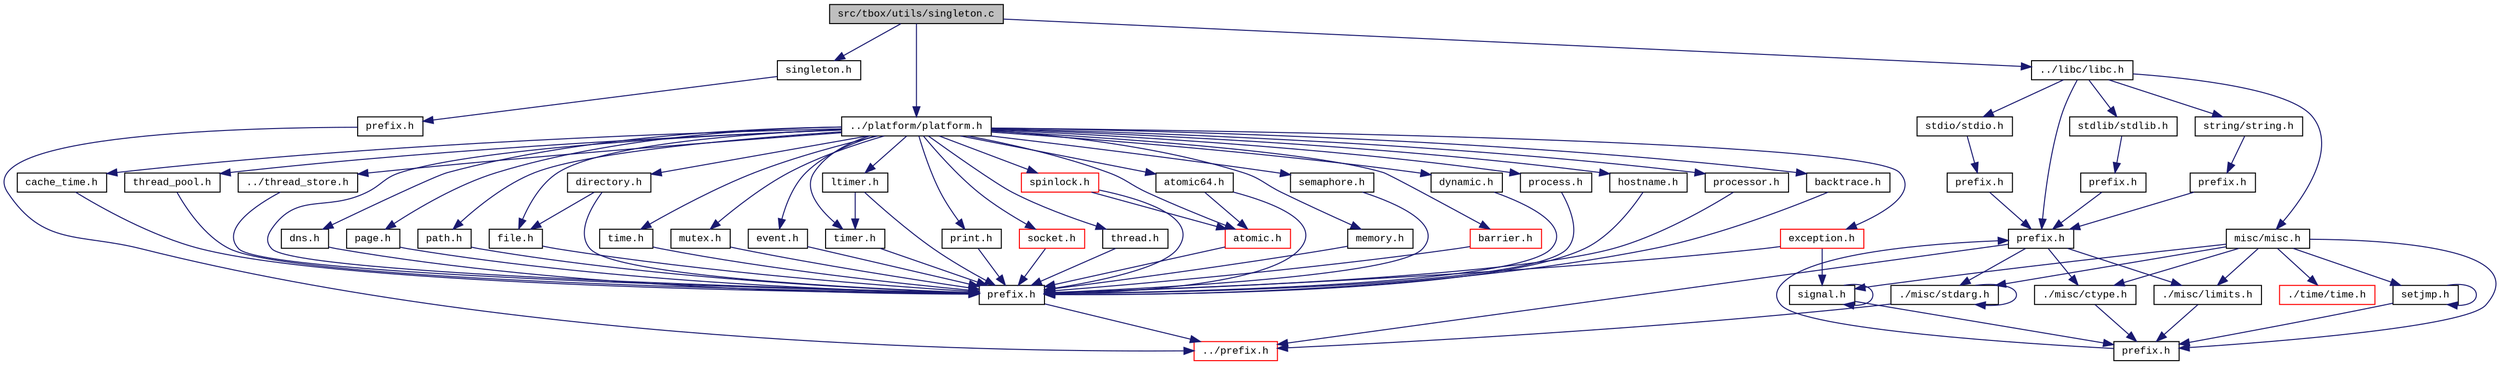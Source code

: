 digraph "src/tbox/utils/singleton.c"
{
  edge [fontname="CourierNew",fontsize="10",labelfontname="CourierNew",labelfontsize="10"];
  node [fontname="CourierNew",fontsize="10",shape=record];
  Node1 [label="src/tbox/utils/singleton.c",height=0.2,width=0.4,color="black", fillcolor="grey75", style="filled" fontcolor="black"];
  Node1 -> Node2 [color="midnightblue",fontsize="10",style="solid"];
  Node2 [label="singleton.h",height=0.2,width=0.4,color="black", fillcolor="white", style="filled",URL="$d4/d0b/singleton_8h.html"];
  Node2 -> Node3 [color="midnightblue",fontsize="10",style="solid"];
  Node3 [label="prefix.h",height=0.2,width=0.4,color="black", fillcolor="white", style="filled",URL="$de/d60/utils_2prefix_8h_source.html"];
  Node3 -> Node4 [color="midnightblue",fontsize="10",style="solid"];
  Node4 [label="../prefix.h",height=0.2,width=0.4,color="red", fillcolor="white", style="filled",URL="$df/d5c/prefix_8h_source.html"];
  Node1 -> Node5 [color="midnightblue",fontsize="10",style="solid"];
  Node5 [label="../libc/libc.h",height=0.2,width=0.4,color="black", fillcolor="white", style="filled",URL="$db/dc8/libc_8h.html"];
  Node5 -> Node6 [color="midnightblue",fontsize="10",style="solid"];
  Node6 [label="prefix.h",height=0.2,width=0.4,color="black", fillcolor="white", style="filled",URL="$d4/df0/libc_2prefix_8h_source.html"];
  Node6 -> Node4 [color="midnightblue",fontsize="10",style="solid"];
  Node6 -> Node7 [color="midnightblue",fontsize="10",style="solid"];
  Node7 [label="./misc/ctype.h",height=0.2,width=0.4,color="black", fillcolor="white", style="filled",URL="$d7/d0d/ctype_8h.html"];
  Node7 -> Node8 [color="midnightblue",fontsize="10",style="solid"];
  Node8 [label="prefix.h",height=0.2,width=0.4,color="black", fillcolor="white", style="filled",URL="$d4/d8c/libc_2misc_2prefix_8h_source.html"];
  Node8 -> Node6 [color="midnightblue",fontsize="10",style="solid"];
  Node6 -> Node9 [color="midnightblue",fontsize="10",style="solid"];
  Node9 [label="./misc/limits.h",height=0.2,width=0.4,color="black", fillcolor="white", style="filled",URL="$d8/dab/libc_2misc_2limits_8h_source.html"];
  Node9 -> Node8 [color="midnightblue",fontsize="10",style="solid"];
  Node6 -> Node10 [color="midnightblue",fontsize="10",style="solid"];
  Node10 [label="./misc/stdarg.h",height=0.2,width=0.4,color="black", fillcolor="white", style="filled",URL="$d1/d2d/stdarg_8h.html"];
  Node10 -> Node4 [color="midnightblue",fontsize="10",style="solid"];
  Node10 -> Node10 [color="midnightblue",fontsize="10",style="solid"];
  Node5 -> Node11 [color="midnightblue",fontsize="10",style="solid"];
  Node11 [label="misc/misc.h",height=0.2,width=0.4,color="black", fillcolor="white", style="filled",URL="$d4/d08/misc_8h.html"];
  Node11 -> Node8 [color="midnightblue",fontsize="10",style="solid"];
  Node11 -> Node7 [color="midnightblue",fontsize="10",style="solid"];
  Node11 -> Node10 [color="midnightblue",fontsize="10",style="solid"];
  Node11 -> Node12 [color="midnightblue",fontsize="10",style="solid"];
  Node12 [label="setjmp.h",height=0.2,width=0.4,color="black", fillcolor="white", style="filled",URL="$dd/df8/setjmp_8h.html"];
  Node12 -> Node8 [color="midnightblue",fontsize="10",style="solid"];
  Node12 -> Node12 [color="midnightblue",fontsize="10",style="solid"];
  Node11 -> Node13 [color="midnightblue",fontsize="10",style="solid"];
  Node13 [label="signal.h",height=0.2,width=0.4,color="black", fillcolor="white", style="filled",URL="$d8/d39/signal_8h.html"];
  Node13 -> Node8 [color="midnightblue",fontsize="10",style="solid"];
  Node13 -> Node13 [color="midnightblue",fontsize="10",style="solid"];
  Node11 -> Node9 [color="midnightblue",fontsize="10",style="solid"];
  Node11 -> Node14 [color="midnightblue",fontsize="10",style="solid"];
  Node14 [label="./time/time.h",height=0.2,width=0.4,color="red", fillcolor="white", style="filled",URL="$de/d4b/libc_2misc_2time_2time_8h_source.html"];
  Node5 -> Node15 [color="midnightblue",fontsize="10",style="solid"];
  Node15 [label="stdio/stdio.h",height=0.2,width=0.4,color="black", fillcolor="white", style="filled",URL="$d6/dd1/stdio_8h.html"];
  Node15 -> Node16 [color="midnightblue",fontsize="10",style="solid"];
  Node16 [label="prefix.h",height=0.2,width=0.4,color="black", fillcolor="white", style="filled",URL="$d3/de9/libc_2stdio_2prefix_8h_source.html"];
  Node16 -> Node6 [color="midnightblue",fontsize="10",style="solid"];
  Node5 -> Node17 [color="midnightblue",fontsize="10",style="solid"];
  Node17 [label="stdlib/stdlib.h",height=0.2,width=0.4,color="black", fillcolor="white", style="filled",URL="$dc/d9c/stdlib_8h.html"];
  Node17 -> Node18 [color="midnightblue",fontsize="10",style="solid"];
  Node18 [label="prefix.h",height=0.2,width=0.4,color="black", fillcolor="white", style="filled",URL="$da/de8/libc_2stdlib_2prefix_8h_source.html"];
  Node18 -> Node6 [color="midnightblue",fontsize="10",style="solid"];
  Node5 -> Node19 [color="midnightblue",fontsize="10",style="solid"];
  Node19 [label="string/string.h",height=0.2,width=0.4,color="black", fillcolor="white", style="filled",URL="$da/d52/libc_2string_2string_8h_source.html"];
  Node19 -> Node20 [color="midnightblue",fontsize="10",style="solid"];
  Node20 [label="prefix.h",height=0.2,width=0.4,color="black", fillcolor="white", style="filled",URL="$d3/d83/libc_2string_2prefix_8h_source.html"];
  Node20 -> Node6 [color="midnightblue",fontsize="10",style="solid"];
  Node1 -> Node21 [color="midnightblue",fontsize="10",style="solid"];
  Node21 [label="../platform/platform.h",height=0.2,width=0.4,color="black", fillcolor="white", style="filled",URL="$de/d03/platform_8h.html"];
  Node21 -> Node22 [color="midnightblue",fontsize="10",style="solid"];
  Node22 [label="prefix.h",height=0.2,width=0.4,color="black", fillcolor="white", style="filled",URL="$db/dfa/platform_2prefix_8h_source.html"];
  Node22 -> Node4 [color="midnightblue",fontsize="10",style="solid"];
  Node21 -> Node23 [color="midnightblue",fontsize="10",style="solid"];
  Node23 [label="dns.h",height=0.2,width=0.4,color="black", fillcolor="white", style="filled",URL="$d9/d31/platform_2dns_8h_source.html"];
  Node23 -> Node22 [color="midnightblue",fontsize="10",style="solid"];
  Node21 -> Node24 [color="midnightblue",fontsize="10",style="solid"];
  Node24 [label="page.h",height=0.2,width=0.4,color="black", fillcolor="white", style="filled",URL="$de/dad/page_8h.html"];
  Node24 -> Node22 [color="midnightblue",fontsize="10",style="solid"];
  Node21 -> Node25 [color="midnightblue",fontsize="10",style="solid"];
  Node25 [label="path.h",height=0.2,width=0.4,color="black", fillcolor="white", style="filled",URL="$d7/dd4/path_8h_source.html"];
  Node25 -> Node22 [color="midnightblue",fontsize="10",style="solid"];
  Node21 -> Node26 [color="midnightblue",fontsize="10",style="solid"];
  Node26 [label="file.h",height=0.2,width=0.4,color="black", fillcolor="white", style="filled",URL="$d2/d4d/file_8h.html"];
  Node26 -> Node22 [color="midnightblue",fontsize="10",style="solid"];
  Node21 -> Node27 [color="midnightblue",fontsize="10",style="solid"];
  Node27 [label="time.h",height=0.2,width=0.4,color="black", fillcolor="white", style="filled",URL="$db/d97/platform_2time_8h_source.html"];
  Node27 -> Node22 [color="midnightblue",fontsize="10",style="solid"];
  Node21 -> Node28 [color="midnightblue",fontsize="10",style="solid"];
  Node28 [label="mutex.h",height=0.2,width=0.4,color="black", fillcolor="white", style="filled",URL="$d0/df8/mutex_8h.html"];
  Node28 -> Node22 [color="midnightblue",fontsize="10",style="solid"];
  Node21 -> Node29 [color="midnightblue",fontsize="10",style="solid"];
  Node29 [label="event.h",height=0.2,width=0.4,color="black", fillcolor="white", style="filled",URL="$dd/d20/event_8h.html"];
  Node29 -> Node22 [color="midnightblue",fontsize="10",style="solid"];
  Node21 -> Node30 [color="midnightblue",fontsize="10",style="solid"];
  Node30 [label="timer.h",height=0.2,width=0.4,color="black", fillcolor="white", style="filled",URL="$d5/dd0/timer_8h.html"];
  Node30 -> Node22 [color="midnightblue",fontsize="10",style="solid"];
  Node21 -> Node31 [color="midnightblue",fontsize="10",style="solid"];
  Node31 [label="print.h",height=0.2,width=0.4,color="black", fillcolor="white", style="filled",URL="$d5/d77/print_8h.html"];
  Node31 -> Node22 [color="midnightblue",fontsize="10",style="solid"];
  Node21 -> Node32 [color="midnightblue",fontsize="10",style="solid"];
  Node32 [label="ltimer.h",height=0.2,width=0.4,color="black", fillcolor="white", style="filled",URL="$d5/d7d/ltimer_8h.html"];
  Node32 -> Node22 [color="midnightblue",fontsize="10",style="solid"];
  Node32 -> Node30 [color="midnightblue",fontsize="10",style="solid"];
  Node21 -> Node33 [color="midnightblue",fontsize="10",style="solid"];
  Node33 [label="socket.h",height=0.2,width=0.4,color="red", fillcolor="white", style="filled",URL="$da/ddd/socket_8h.html"];
  Node33 -> Node22 [color="midnightblue",fontsize="10",style="solid"];
  Node21 -> Node34 [color="midnightblue",fontsize="10",style="solid"];
  Node34 [label="thread.h",height=0.2,width=0.4,color="black", fillcolor="white", style="filled",URL="$db/dd5/thread_8h.html"];
  Node34 -> Node22 [color="midnightblue",fontsize="10",style="solid"];
  Node21 -> Node35 [color="midnightblue",fontsize="10",style="solid"];
  Node35 [label="atomic.h",height=0.2,width=0.4,color="red", fillcolor="white", style="filled",URL="$dd/d02/atomic_8h_source.html"];
  Node35 -> Node22 [color="midnightblue",fontsize="10",style="solid"];
  Node21 -> Node36 [color="midnightblue",fontsize="10",style="solid"];
  Node36 [label="memory.h",height=0.2,width=0.4,color="black", fillcolor="white", style="filled",URL="$d0/db0/platform_2memory_8h_source.html"];
  Node36 -> Node22 [color="midnightblue",fontsize="10",style="solid"];
  Node21 -> Node37 [color="midnightblue",fontsize="10",style="solid"];
  Node37 [label="barrier.h",height=0.2,width=0.4,color="red", fillcolor="white", style="filled",URL="$df/d9a/barrier_8h_source.html"];
  Node37 -> Node22 [color="midnightblue",fontsize="10",style="solid"];
  Node21 -> Node38 [color="midnightblue",fontsize="10",style="solid"];
  Node38 [label="dynamic.h",height=0.2,width=0.4,color="black", fillcolor="white", style="filled",URL="$df/dd3/dynamic_8h_source.html"];
  Node38 -> Node22 [color="midnightblue",fontsize="10",style="solid"];
  Node21 -> Node39 [color="midnightblue",fontsize="10",style="solid"];
  Node39 [label="process.h",height=0.2,width=0.4,color="black", fillcolor="white", style="filled",URL="$da/d42/process_8h.html"];
  Node39 -> Node22 [color="midnightblue",fontsize="10",style="solid"];
  Node21 -> Node40 [color="midnightblue",fontsize="10",style="solid"];
  Node40 [label="spinlock.h",height=0.2,width=0.4,color="red", fillcolor="white", style="filled",URL="$df/d63/spinlock_8h.html"];
  Node40 -> Node22 [color="midnightblue",fontsize="10",style="solid"];
  Node40 -> Node35 [color="midnightblue",fontsize="10",style="solid"];
  Node21 -> Node41 [color="midnightblue",fontsize="10",style="solid"];
  Node41 [label="atomic64.h",height=0.2,width=0.4,color="black", fillcolor="white", style="filled",URL="$df/dd4/atomic64_8h_source.html"];
  Node41 -> Node22 [color="midnightblue",fontsize="10",style="solid"];
  Node41 -> Node35 [color="midnightblue",fontsize="10",style="solid"];
  Node21 -> Node42 [color="midnightblue",fontsize="10",style="solid"];
  Node42 [label="hostname.h",height=0.2,width=0.4,color="black", fillcolor="white", style="filled",URL="$d4/de1/hostname_8h.html"];
  Node42 -> Node22 [color="midnightblue",fontsize="10",style="solid"];
  Node21 -> Node43 [color="midnightblue",fontsize="10",style="solid"];
  Node43 [label="processor.h",height=0.2,width=0.4,color="black", fillcolor="white", style="filled",URL="$d9/d99/processor_8h.html"];
  Node43 -> Node22 [color="midnightblue",fontsize="10",style="solid"];
  Node21 -> Node44 [color="midnightblue",fontsize="10",style="solid"];
  Node44 [label="semaphore.h",height=0.2,width=0.4,color="black", fillcolor="white", style="filled",URL="$d6/dc6/semaphore_8h.html"];
  Node44 -> Node22 [color="midnightblue",fontsize="10",style="solid"];
  Node21 -> Node45 [color="midnightblue",fontsize="10",style="solid"];
  Node45 [label="backtrace.h",height=0.2,width=0.4,color="black", fillcolor="white", style="filled",URL="$d3/dda/backtrace_8h.html"];
  Node45 -> Node22 [color="midnightblue",fontsize="10",style="solid"];
  Node21 -> Node46 [color="midnightblue",fontsize="10",style="solid"];
  Node46 [label="directory.h",height=0.2,width=0.4,color="black", fillcolor="white", style="filled",URL="$d9/d0f/directory_8h.html"];
  Node46 -> Node22 [color="midnightblue",fontsize="10",style="solid"];
  Node46 -> Node26 [color="midnightblue",fontsize="10",style="solid"];
  Node21 -> Node47 [color="midnightblue",fontsize="10",style="solid"];
  Node47 [label="exception.h",height=0.2,width=0.4,color="red", fillcolor="white", style="filled",URL="$dd/d2d/exception_8h_source.html"];
  Node47 -> Node22 [color="midnightblue",fontsize="10",style="solid"];
  Node47 -> Node13 [color="midnightblue",fontsize="10",style="solid"];
  Node21 -> Node48 [color="midnightblue",fontsize="10",style="solid"];
  Node48 [label="cache_time.h",height=0.2,width=0.4,color="black", fillcolor="white", style="filled",URL="$d4/d37/cache__time_8h.html"];
  Node48 -> Node22 [color="midnightblue",fontsize="10",style="solid"];
  Node21 -> Node49 [color="midnightblue",fontsize="10",style="solid"];
  Node49 [label="thread_pool.h",height=0.2,width=0.4,color="black", fillcolor="white", style="filled",URL="$d3/dec/thread__pool_8h.html"];
  Node49 -> Node22 [color="midnightblue",fontsize="10",style="solid"];
  Node21 -> Node50 [color="midnightblue",fontsize="10",style="solid"];
  Node50 [label="../thread_store.h",height=0.2,width=0.4,color="black", fillcolor="white", style="filled",URL="$d8/d4a/thread__store_8h.html"];
  Node50 -> Node22 [color="midnightblue",fontsize="10",style="solid"];
}
